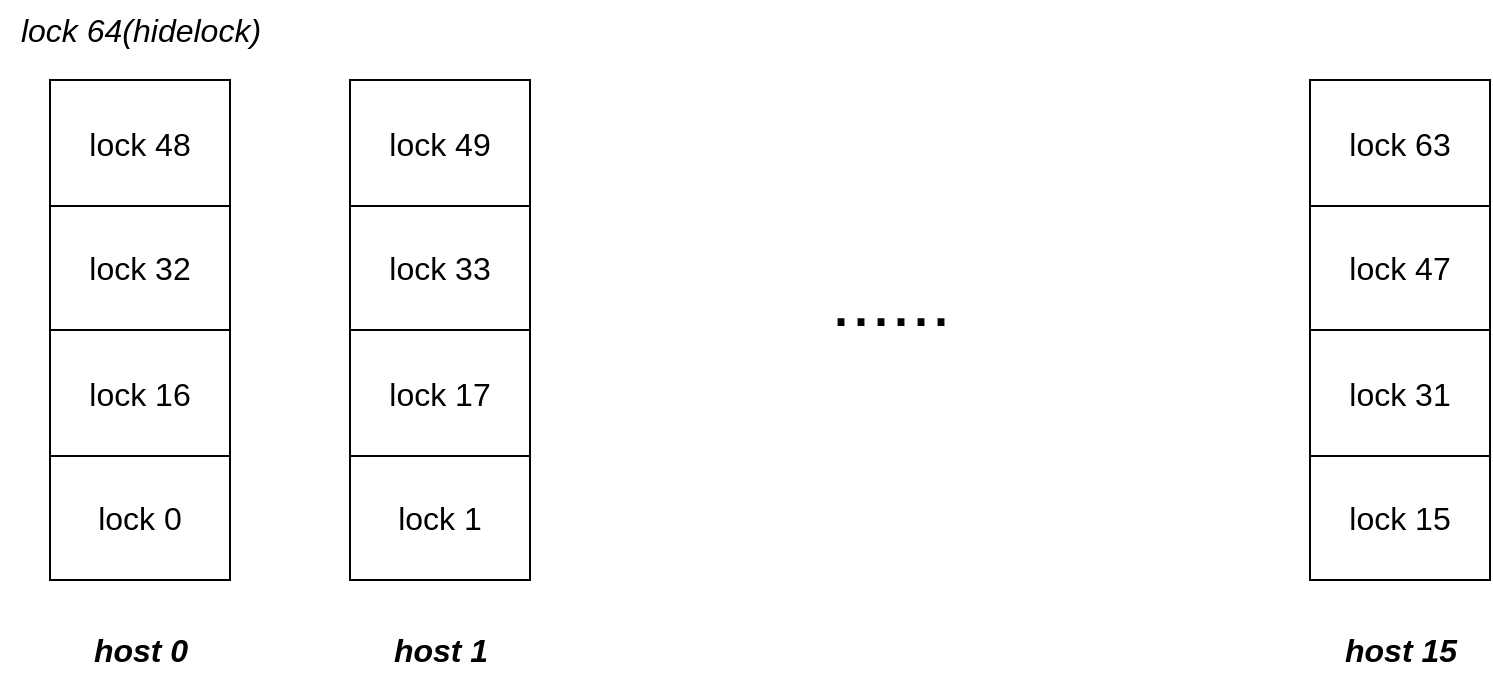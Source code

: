 <mxfile version="26.1.1">
  <diagram name="第 1 页" id="Y5YOEu1n1G81mtxXe9f7">
    <mxGraphModel dx="2632" dy="1478" grid="1" gridSize="10" guides="1" tooltips="1" connect="1" arrows="1" fold="1" page="1" pageScale="1" pageWidth="827" pageHeight="1169" math="0" shadow="0">
      <root>
        <mxCell id="0" />
        <mxCell id="1" parent="0" />
        <mxCell id="tzgHff-u2JWfcK4r_l2z-1" value="" style="shape=table;startSize=0;container=1;collapsible=0;childLayout=tableLayout;" vertex="1" parent="1">
          <mxGeometry x="50" y="330" width="90" height="250" as="geometry" />
        </mxCell>
        <mxCell id="tzgHff-u2JWfcK4r_l2z-2" value="" style="shape=tableRow;horizontal=0;startSize=0;swimlaneHead=0;swimlaneBody=0;strokeColor=inherit;top=0;left=0;bottom=0;right=0;collapsible=0;dropTarget=0;fillColor=none;points=[[0,0.5],[1,0.5]];portConstraint=eastwest;" vertex="1" parent="tzgHff-u2JWfcK4r_l2z-1">
          <mxGeometry width="90" height="63" as="geometry" />
        </mxCell>
        <mxCell id="tzgHff-u2JWfcK4r_l2z-3" value="&lt;font style=&quot;font-size: 16px;&quot;&gt;lock 48&lt;/font&gt;" style="shape=partialRectangle;html=1;whiteSpace=wrap;connectable=0;strokeColor=inherit;overflow=hidden;fillColor=none;top=0;left=0;bottom=0;right=0;pointerEvents=1;" vertex="1" parent="tzgHff-u2JWfcK4r_l2z-2">
          <mxGeometry width="90" height="63" as="geometry">
            <mxRectangle width="90" height="63" as="alternateBounds" />
          </mxGeometry>
        </mxCell>
        <mxCell id="tzgHff-u2JWfcK4r_l2z-4" value="" style="shape=tableRow;horizontal=0;startSize=0;swimlaneHead=0;swimlaneBody=0;strokeColor=inherit;top=0;left=0;bottom=0;right=0;collapsible=0;dropTarget=0;fillColor=none;points=[[0,0.5],[1,0.5]];portConstraint=eastwest;" vertex="1" parent="tzgHff-u2JWfcK4r_l2z-1">
          <mxGeometry y="63" width="90" height="62" as="geometry" />
        </mxCell>
        <mxCell id="tzgHff-u2JWfcK4r_l2z-5" value="&lt;font style=&quot;font-size: 16px;&quot;&gt;lock 32&lt;/font&gt;" style="shape=partialRectangle;html=1;whiteSpace=wrap;connectable=0;strokeColor=inherit;overflow=hidden;fillColor=none;top=0;left=0;bottom=0;right=0;pointerEvents=1;" vertex="1" parent="tzgHff-u2JWfcK4r_l2z-4">
          <mxGeometry width="90" height="62" as="geometry">
            <mxRectangle width="90" height="62" as="alternateBounds" />
          </mxGeometry>
        </mxCell>
        <mxCell id="tzgHff-u2JWfcK4r_l2z-6" value="" style="shape=tableRow;horizontal=0;startSize=0;swimlaneHead=0;swimlaneBody=0;strokeColor=inherit;top=0;left=0;bottom=0;right=0;collapsible=0;dropTarget=0;fillColor=none;points=[[0,0.5],[1,0.5]];portConstraint=eastwest;" vertex="1" parent="tzgHff-u2JWfcK4r_l2z-1">
          <mxGeometry y="125" width="90" height="63" as="geometry" />
        </mxCell>
        <mxCell id="tzgHff-u2JWfcK4r_l2z-7" value="&lt;font style=&quot;font-size: 16px;&quot;&gt;lock 16&lt;/font&gt;" style="shape=partialRectangle;html=1;whiteSpace=wrap;connectable=0;strokeColor=inherit;overflow=hidden;fillColor=none;top=0;left=0;bottom=0;right=0;pointerEvents=1;" vertex="1" parent="tzgHff-u2JWfcK4r_l2z-6">
          <mxGeometry width="90" height="63" as="geometry">
            <mxRectangle width="90" height="63" as="alternateBounds" />
          </mxGeometry>
        </mxCell>
        <mxCell id="tzgHff-u2JWfcK4r_l2z-8" value="" style="shape=tableRow;horizontal=0;startSize=0;swimlaneHead=0;swimlaneBody=0;strokeColor=inherit;top=0;left=0;bottom=0;right=0;collapsible=0;dropTarget=0;fillColor=none;points=[[0,0.5],[1,0.5]];portConstraint=eastwest;" vertex="1" parent="tzgHff-u2JWfcK4r_l2z-1">
          <mxGeometry y="188" width="90" height="62" as="geometry" />
        </mxCell>
        <mxCell id="tzgHff-u2JWfcK4r_l2z-9" value="&lt;font style=&quot;font-size: 16px;&quot;&gt;lock 0&lt;/font&gt;" style="shape=partialRectangle;html=1;whiteSpace=wrap;connectable=0;strokeColor=inherit;overflow=hidden;fillColor=none;top=0;left=0;bottom=0;right=0;pointerEvents=1;" vertex="1" parent="tzgHff-u2JWfcK4r_l2z-8">
          <mxGeometry width="90" height="62" as="geometry">
            <mxRectangle width="90" height="62" as="alternateBounds" />
          </mxGeometry>
        </mxCell>
        <mxCell id="tzgHff-u2JWfcK4r_l2z-10" value="" style="shape=table;startSize=0;container=1;collapsible=0;childLayout=tableLayout;" vertex="1" parent="1">
          <mxGeometry x="200" y="330" width="90" height="250" as="geometry" />
        </mxCell>
        <mxCell id="tzgHff-u2JWfcK4r_l2z-11" value="" style="shape=tableRow;horizontal=0;startSize=0;swimlaneHead=0;swimlaneBody=0;strokeColor=inherit;top=0;left=0;bottom=0;right=0;collapsible=0;dropTarget=0;fillColor=none;points=[[0,0.5],[1,0.5]];portConstraint=eastwest;" vertex="1" parent="tzgHff-u2JWfcK4r_l2z-10">
          <mxGeometry width="90" height="63" as="geometry" />
        </mxCell>
        <mxCell id="tzgHff-u2JWfcK4r_l2z-12" value="&lt;font style=&quot;font-size: 16px;&quot;&gt;lock 49&lt;/font&gt;" style="shape=partialRectangle;html=1;whiteSpace=wrap;connectable=0;strokeColor=inherit;overflow=hidden;fillColor=none;top=0;left=0;bottom=0;right=0;pointerEvents=1;" vertex="1" parent="tzgHff-u2JWfcK4r_l2z-11">
          <mxGeometry width="90" height="63" as="geometry">
            <mxRectangle width="90" height="63" as="alternateBounds" />
          </mxGeometry>
        </mxCell>
        <mxCell id="tzgHff-u2JWfcK4r_l2z-13" value="" style="shape=tableRow;horizontal=0;startSize=0;swimlaneHead=0;swimlaneBody=0;strokeColor=inherit;top=0;left=0;bottom=0;right=0;collapsible=0;dropTarget=0;fillColor=none;points=[[0,0.5],[1,0.5]];portConstraint=eastwest;" vertex="1" parent="tzgHff-u2JWfcK4r_l2z-10">
          <mxGeometry y="63" width="90" height="62" as="geometry" />
        </mxCell>
        <mxCell id="tzgHff-u2JWfcK4r_l2z-14" value="&lt;font style=&quot;font-size: 16px;&quot;&gt;lock 33&lt;/font&gt;" style="shape=partialRectangle;html=1;whiteSpace=wrap;connectable=0;strokeColor=inherit;overflow=hidden;fillColor=none;top=0;left=0;bottom=0;right=0;pointerEvents=1;" vertex="1" parent="tzgHff-u2JWfcK4r_l2z-13">
          <mxGeometry width="90" height="62" as="geometry">
            <mxRectangle width="90" height="62" as="alternateBounds" />
          </mxGeometry>
        </mxCell>
        <mxCell id="tzgHff-u2JWfcK4r_l2z-15" value="" style="shape=tableRow;horizontal=0;startSize=0;swimlaneHead=0;swimlaneBody=0;strokeColor=inherit;top=0;left=0;bottom=0;right=0;collapsible=0;dropTarget=0;fillColor=none;points=[[0,0.5],[1,0.5]];portConstraint=eastwest;" vertex="1" parent="tzgHff-u2JWfcK4r_l2z-10">
          <mxGeometry y="125" width="90" height="63" as="geometry" />
        </mxCell>
        <mxCell id="tzgHff-u2JWfcK4r_l2z-16" value="&lt;font style=&quot;font-size: 16px;&quot;&gt;lock 17&lt;/font&gt;" style="shape=partialRectangle;html=1;whiteSpace=wrap;connectable=0;strokeColor=inherit;overflow=hidden;fillColor=none;top=0;left=0;bottom=0;right=0;pointerEvents=1;" vertex="1" parent="tzgHff-u2JWfcK4r_l2z-15">
          <mxGeometry width="90" height="63" as="geometry">
            <mxRectangle width="90" height="63" as="alternateBounds" />
          </mxGeometry>
        </mxCell>
        <mxCell id="tzgHff-u2JWfcK4r_l2z-17" value="" style="shape=tableRow;horizontal=0;startSize=0;swimlaneHead=0;swimlaneBody=0;strokeColor=inherit;top=0;left=0;bottom=0;right=0;collapsible=0;dropTarget=0;fillColor=none;points=[[0,0.5],[1,0.5]];portConstraint=eastwest;" vertex="1" parent="tzgHff-u2JWfcK4r_l2z-10">
          <mxGeometry y="188" width="90" height="62" as="geometry" />
        </mxCell>
        <mxCell id="tzgHff-u2JWfcK4r_l2z-18" value="&lt;font style=&quot;font-size: 16px;&quot;&gt;lock 1&lt;/font&gt;" style="shape=partialRectangle;html=1;whiteSpace=wrap;connectable=0;strokeColor=inherit;overflow=hidden;fillColor=none;top=0;left=0;bottom=0;right=0;pointerEvents=1;" vertex="1" parent="tzgHff-u2JWfcK4r_l2z-17">
          <mxGeometry width="90" height="62" as="geometry">
            <mxRectangle width="90" height="62" as="alternateBounds" />
          </mxGeometry>
        </mxCell>
        <mxCell id="tzgHff-u2JWfcK4r_l2z-19" value="" style="shape=table;startSize=0;container=1;collapsible=0;childLayout=tableLayout;" vertex="1" parent="1">
          <mxGeometry x="680" y="330" width="90" height="250" as="geometry" />
        </mxCell>
        <mxCell id="tzgHff-u2JWfcK4r_l2z-20" value="" style="shape=tableRow;horizontal=0;startSize=0;swimlaneHead=0;swimlaneBody=0;strokeColor=inherit;top=0;left=0;bottom=0;right=0;collapsible=0;dropTarget=0;fillColor=none;points=[[0,0.5],[1,0.5]];portConstraint=eastwest;" vertex="1" parent="tzgHff-u2JWfcK4r_l2z-19">
          <mxGeometry width="90" height="63" as="geometry" />
        </mxCell>
        <mxCell id="tzgHff-u2JWfcK4r_l2z-21" value="&lt;font style=&quot;font-size: 16px;&quot;&gt;lock 63&lt;/font&gt;" style="shape=partialRectangle;html=1;whiteSpace=wrap;connectable=0;strokeColor=inherit;overflow=hidden;fillColor=none;top=0;left=0;bottom=0;right=0;pointerEvents=1;" vertex="1" parent="tzgHff-u2JWfcK4r_l2z-20">
          <mxGeometry width="90" height="63" as="geometry">
            <mxRectangle width="90" height="63" as="alternateBounds" />
          </mxGeometry>
        </mxCell>
        <mxCell id="tzgHff-u2JWfcK4r_l2z-22" value="" style="shape=tableRow;horizontal=0;startSize=0;swimlaneHead=0;swimlaneBody=0;strokeColor=inherit;top=0;left=0;bottom=0;right=0;collapsible=0;dropTarget=0;fillColor=none;points=[[0,0.5],[1,0.5]];portConstraint=eastwest;" vertex="1" parent="tzgHff-u2JWfcK4r_l2z-19">
          <mxGeometry y="63" width="90" height="62" as="geometry" />
        </mxCell>
        <mxCell id="tzgHff-u2JWfcK4r_l2z-23" value="&lt;font style=&quot;font-size: 16px;&quot;&gt;lock 47&lt;/font&gt;" style="shape=partialRectangle;html=1;whiteSpace=wrap;connectable=0;strokeColor=inherit;overflow=hidden;fillColor=none;top=0;left=0;bottom=0;right=0;pointerEvents=1;" vertex="1" parent="tzgHff-u2JWfcK4r_l2z-22">
          <mxGeometry width="90" height="62" as="geometry">
            <mxRectangle width="90" height="62" as="alternateBounds" />
          </mxGeometry>
        </mxCell>
        <mxCell id="tzgHff-u2JWfcK4r_l2z-24" value="" style="shape=tableRow;horizontal=0;startSize=0;swimlaneHead=0;swimlaneBody=0;strokeColor=inherit;top=0;left=0;bottom=0;right=0;collapsible=0;dropTarget=0;fillColor=none;points=[[0,0.5],[1,0.5]];portConstraint=eastwest;" vertex="1" parent="tzgHff-u2JWfcK4r_l2z-19">
          <mxGeometry y="125" width="90" height="63" as="geometry" />
        </mxCell>
        <mxCell id="tzgHff-u2JWfcK4r_l2z-25" value="&lt;font style=&quot;font-size: 16px;&quot;&gt;lock 31&lt;/font&gt;" style="shape=partialRectangle;html=1;whiteSpace=wrap;connectable=0;strokeColor=inherit;overflow=hidden;fillColor=none;top=0;left=0;bottom=0;right=0;pointerEvents=1;" vertex="1" parent="tzgHff-u2JWfcK4r_l2z-24">
          <mxGeometry width="90" height="63" as="geometry">
            <mxRectangle width="90" height="63" as="alternateBounds" />
          </mxGeometry>
        </mxCell>
        <mxCell id="tzgHff-u2JWfcK4r_l2z-26" value="" style="shape=tableRow;horizontal=0;startSize=0;swimlaneHead=0;swimlaneBody=0;strokeColor=inherit;top=0;left=0;bottom=0;right=0;collapsible=0;dropTarget=0;fillColor=none;points=[[0,0.5],[1,0.5]];portConstraint=eastwest;" vertex="1" parent="tzgHff-u2JWfcK4r_l2z-19">
          <mxGeometry y="188" width="90" height="62" as="geometry" />
        </mxCell>
        <mxCell id="tzgHff-u2JWfcK4r_l2z-27" value="&lt;font style=&quot;font-size: 16px;&quot;&gt;lock 15&lt;/font&gt;" style="shape=partialRectangle;html=1;whiteSpace=wrap;connectable=0;strokeColor=inherit;overflow=hidden;fillColor=none;top=0;left=0;bottom=0;right=0;pointerEvents=1;" vertex="1" parent="tzgHff-u2JWfcK4r_l2z-26">
          <mxGeometry width="90" height="62" as="geometry">
            <mxRectangle width="90" height="62" as="alternateBounds" />
          </mxGeometry>
        </mxCell>
        <mxCell id="tzgHff-u2JWfcK4r_l2z-28" value="&lt;font style=&quot;font-size: 16px;&quot;&gt;&lt;i&gt;lock 64(hidelock)&lt;/i&gt;&lt;/font&gt;" style="text;html=1;align=center;verticalAlign=middle;resizable=0;points=[];autosize=1;strokeColor=none;fillColor=none;" vertex="1" parent="1">
          <mxGeometry x="25" y="290" width="140" height="30" as="geometry" />
        </mxCell>
        <mxCell id="tzgHff-u2JWfcK4r_l2z-29" value="&lt;font style=&quot;font-size: 36px;&quot;&gt;......&lt;/font&gt;" style="text;html=1;align=center;verticalAlign=middle;resizable=0;points=[];autosize=1;strokeColor=none;fillColor=none;" vertex="1" parent="1">
          <mxGeometry x="430" y="410" width="80" height="60" as="geometry" />
        </mxCell>
        <mxCell id="tzgHff-u2JWfcK4r_l2z-30" value="&lt;i&gt;&lt;b&gt;&lt;font style=&quot;font-size: 16px;&quot;&gt;host 0&lt;/font&gt;&lt;/b&gt;&lt;/i&gt;" style="text;html=1;align=center;verticalAlign=middle;resizable=0;points=[];autosize=1;strokeColor=none;fillColor=none;" vertex="1" parent="1">
          <mxGeometry x="60" y="600" width="70" height="30" as="geometry" />
        </mxCell>
        <mxCell id="tzgHff-u2JWfcK4r_l2z-31" value="&lt;i&gt;&lt;b&gt;&lt;font style=&quot;font-size: 16px;&quot;&gt;host 1&lt;/font&gt;&lt;/b&gt;&lt;/i&gt;" style="text;html=1;align=center;verticalAlign=middle;resizable=0;points=[];autosize=1;strokeColor=none;fillColor=none;" vertex="1" parent="1">
          <mxGeometry x="210" y="600" width="70" height="30" as="geometry" />
        </mxCell>
        <mxCell id="tzgHff-u2JWfcK4r_l2z-32" value="&lt;i&gt;&lt;b&gt;&lt;font style=&quot;font-size: 16px;&quot;&gt;host 15&lt;/font&gt;&lt;/b&gt;&lt;/i&gt;" style="text;html=1;align=center;verticalAlign=middle;resizable=0;points=[];autosize=1;strokeColor=none;fillColor=none;" vertex="1" parent="1">
          <mxGeometry x="685" y="600" width="80" height="30" as="geometry" />
        </mxCell>
      </root>
    </mxGraphModel>
  </diagram>
</mxfile>
